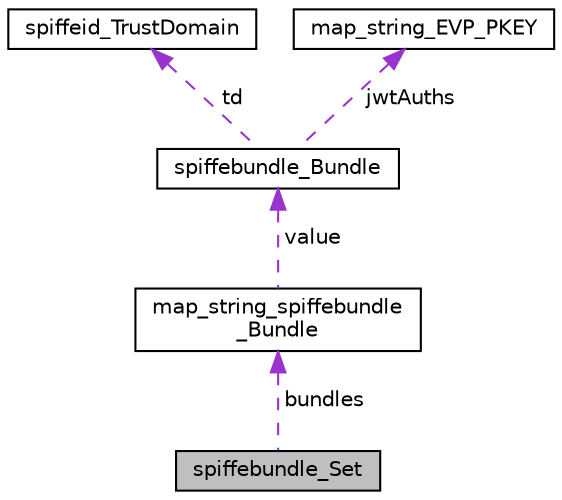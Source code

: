 digraph "spiffebundle_Set"
{
  edge [fontname="Helvetica",fontsize="10",labelfontname="Helvetica",labelfontsize="10"];
  node [fontname="Helvetica",fontsize="10",shape=record];
  Node1 [label="spiffebundle_Set",height=0.2,width=0.4,color="black", fillcolor="grey75", style="filled", fontcolor="black"];
  Node2 -> Node1 [dir="back",color="darkorchid3",fontsize="10",style="dashed",label=" bundles" ,fontname="Helvetica"];
  Node2 [label="map_string_spiffebundle\l_Bundle",height=0.2,width=0.4,color="black", fillcolor="white", style="filled",URL="$structmap__string__spiffebundle__Bundle.html"];
  Node3 -> Node2 [dir="back",color="darkorchid3",fontsize="10",style="dashed",label=" value" ,fontname="Helvetica"];
  Node3 [label="spiffebundle_Bundle",height=0.2,width=0.4,color="black", fillcolor="white", style="filled",URL="$structspiffebundle__Bundle.html"];
  Node4 -> Node3 [dir="back",color="darkorchid3",fontsize="10",style="dashed",label=" td" ,fontname="Helvetica"];
  Node4 [label="spiffeid_TrustDomain",height=0.2,width=0.4,color="black", fillcolor="white", style="filled",URL="$structspiffeid__TrustDomain.html"];
  Node5 -> Node3 [dir="back",color="darkorchid3",fontsize="10",style="dashed",label=" jwtAuths" ,fontname="Helvetica"];
  Node5 [label="map_string_EVP_PKEY",height=0.2,width=0.4,color="black", fillcolor="white", style="filled",URL="$structmap__string__EVP__PKEY.html"];
}
